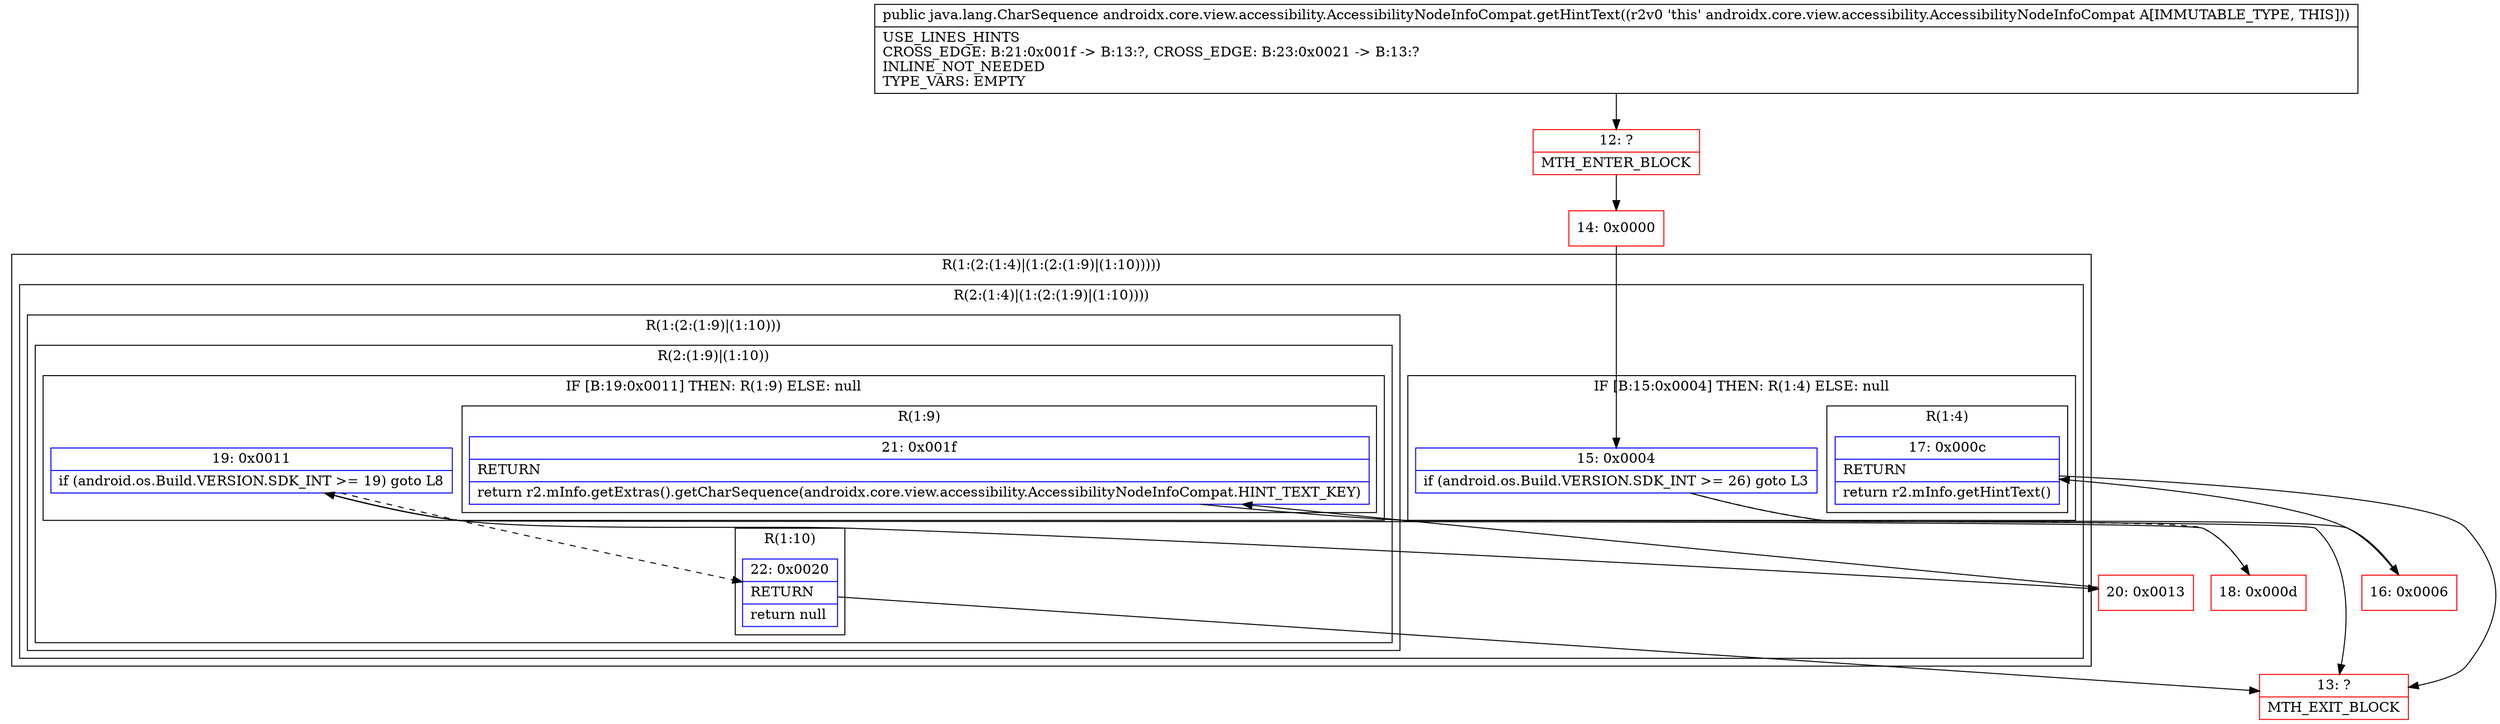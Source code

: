 digraph "CFG forandroidx.core.view.accessibility.AccessibilityNodeInfoCompat.getHintText()Ljava\/lang\/CharSequence;" {
subgraph cluster_Region_1032005126 {
label = "R(1:(2:(1:4)|(1:(2:(1:9)|(1:10)))))";
node [shape=record,color=blue];
subgraph cluster_Region_1053200456 {
label = "R(2:(1:4)|(1:(2:(1:9)|(1:10))))";
node [shape=record,color=blue];
subgraph cluster_IfRegion_1541083548 {
label = "IF [B:15:0x0004] THEN: R(1:4) ELSE: null";
node [shape=record,color=blue];
Node_15 [shape=record,label="{15\:\ 0x0004|if (android.os.Build.VERSION.SDK_INT \>= 26) goto L3\l}"];
subgraph cluster_Region_1646870731 {
label = "R(1:4)";
node [shape=record,color=blue];
Node_17 [shape=record,label="{17\:\ 0x000c|RETURN\l|return r2.mInfo.getHintText()\l}"];
}
}
subgraph cluster_Region_1186920862 {
label = "R(1:(2:(1:9)|(1:10)))";
node [shape=record,color=blue];
subgraph cluster_Region_1290827217 {
label = "R(2:(1:9)|(1:10))";
node [shape=record,color=blue];
subgraph cluster_IfRegion_1336199714 {
label = "IF [B:19:0x0011] THEN: R(1:9) ELSE: null";
node [shape=record,color=blue];
Node_19 [shape=record,label="{19\:\ 0x0011|if (android.os.Build.VERSION.SDK_INT \>= 19) goto L8\l}"];
subgraph cluster_Region_1730405381 {
label = "R(1:9)";
node [shape=record,color=blue];
Node_21 [shape=record,label="{21\:\ 0x001f|RETURN\l|return r2.mInfo.getExtras().getCharSequence(androidx.core.view.accessibility.AccessibilityNodeInfoCompat.HINT_TEXT_KEY)\l}"];
}
}
subgraph cluster_Region_1449169782 {
label = "R(1:10)";
node [shape=record,color=blue];
Node_22 [shape=record,label="{22\:\ 0x0020|RETURN\l|return null\l}"];
}
}
}
}
}
Node_12 [shape=record,color=red,label="{12\:\ ?|MTH_ENTER_BLOCK\l}"];
Node_14 [shape=record,color=red,label="{14\:\ 0x0000}"];
Node_16 [shape=record,color=red,label="{16\:\ 0x0006}"];
Node_13 [shape=record,color=red,label="{13\:\ ?|MTH_EXIT_BLOCK\l}"];
Node_18 [shape=record,color=red,label="{18\:\ 0x000d}"];
Node_20 [shape=record,color=red,label="{20\:\ 0x0013}"];
MethodNode[shape=record,label="{public java.lang.CharSequence androidx.core.view.accessibility.AccessibilityNodeInfoCompat.getHintText((r2v0 'this' androidx.core.view.accessibility.AccessibilityNodeInfoCompat A[IMMUTABLE_TYPE, THIS]))  | USE_LINES_HINTS\lCROSS_EDGE: B:21:0x001f \-\> B:13:?, CROSS_EDGE: B:23:0x0021 \-\> B:13:?\lINLINE_NOT_NEEDED\lTYPE_VARS: EMPTY\l}"];
MethodNode -> Node_12;Node_15 -> Node_16;
Node_15 -> Node_18[style=dashed];
Node_17 -> Node_13;
Node_19 -> Node_20;
Node_19 -> Node_22[style=dashed];
Node_21 -> Node_13;
Node_22 -> Node_13;
Node_12 -> Node_14;
Node_14 -> Node_15;
Node_16 -> Node_17;
Node_18 -> Node_19;
Node_20 -> Node_21;
}

